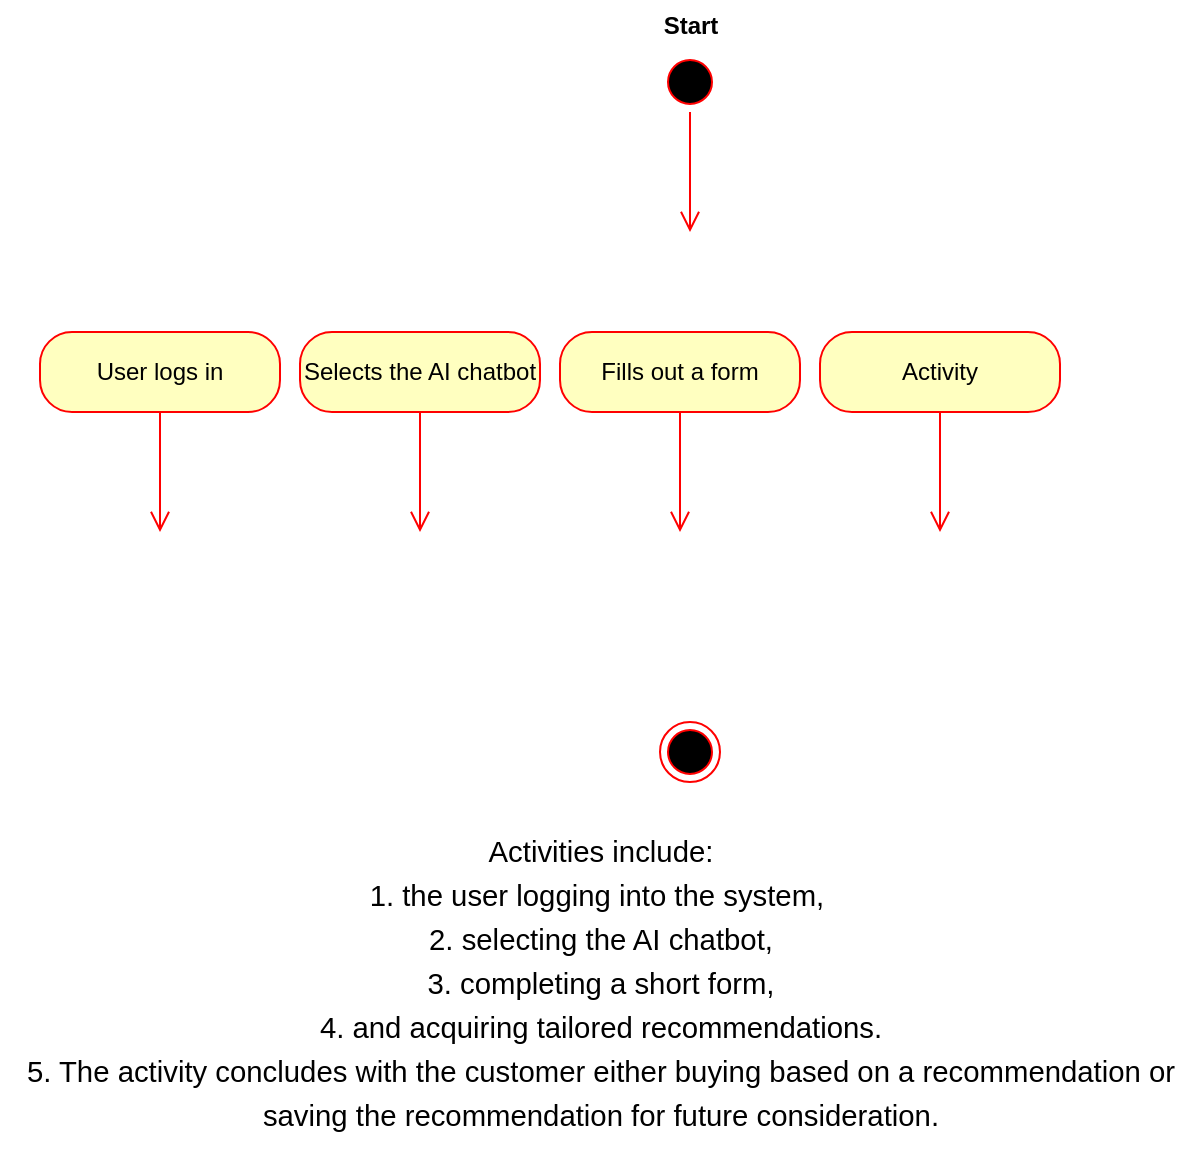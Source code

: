 <mxfile version="27.1.1">
  <diagram name="Page-1" id="KyxQp8voShygl3JnHhZr">
    <mxGraphModel dx="1181" dy="635" grid="1" gridSize="10" guides="1" tooltips="1" connect="1" arrows="1" fold="1" page="1" pageScale="1" pageWidth="850" pageHeight="1100" math="0" shadow="0">
      <root>
        <mxCell id="0" />
        <mxCell id="1" parent="0" />
        <mxCell id="4iAJ_tE6mHnHZplQDNx6-1" value="" style="ellipse;html=1;shape=endState;fillColor=#000000;strokeColor=#ff0000;" vertex="1" parent="1">
          <mxGeometry x="410" y="535" width="30" height="30" as="geometry" />
        </mxCell>
        <mxCell id="4iAJ_tE6mHnHZplQDNx6-2" value="" style="ellipse;html=1;shape=startState;fillColor=#000000;strokeColor=#ff0000;" vertex="1" parent="1">
          <mxGeometry x="410" y="200" width="30" height="30" as="geometry" />
        </mxCell>
        <mxCell id="4iAJ_tE6mHnHZplQDNx6-3" value="" style="edgeStyle=orthogonalEdgeStyle;html=1;verticalAlign=bottom;endArrow=open;endSize=8;strokeColor=#ff0000;rounded=0;" edge="1" source="4iAJ_tE6mHnHZplQDNx6-2" parent="1">
          <mxGeometry relative="1" as="geometry">
            <mxPoint x="425" y="290" as="targetPoint" />
          </mxGeometry>
        </mxCell>
        <mxCell id="4iAJ_tE6mHnHZplQDNx6-5" value="Start" style="text;align=center;fontStyle=1;verticalAlign=middle;spacingLeft=3;spacingRight=3;strokeColor=none;rotatable=0;points=[[0,0.5],[1,0.5]];portConstraint=eastwest;html=1;" vertex="1" parent="1">
          <mxGeometry x="385" y="174" width="80" height="26" as="geometry" />
        </mxCell>
        <mxCell id="4iAJ_tE6mHnHZplQDNx6-6" value="User logs in" style="rounded=1;whiteSpace=wrap;html=1;arcSize=40;fontColor=#000000;fillColor=#ffffc0;strokeColor=#ff0000;" vertex="1" parent="1">
          <mxGeometry x="100" y="340" width="120" height="40" as="geometry" />
        </mxCell>
        <mxCell id="4iAJ_tE6mHnHZplQDNx6-7" value="" style="edgeStyle=orthogonalEdgeStyle;html=1;verticalAlign=bottom;endArrow=open;endSize=8;strokeColor=#ff0000;rounded=0;" edge="1" source="4iAJ_tE6mHnHZplQDNx6-6" parent="1">
          <mxGeometry relative="1" as="geometry">
            <mxPoint x="160" y="440" as="targetPoint" />
          </mxGeometry>
        </mxCell>
        <mxCell id="4iAJ_tE6mHnHZplQDNx6-10" value="Selects the AI chatbot" style="rounded=1;whiteSpace=wrap;html=1;arcSize=40;fontColor=#000000;fillColor=#ffffc0;strokeColor=#ff0000;" vertex="1" parent="1">
          <mxGeometry x="230" y="340" width="120" height="40" as="geometry" />
        </mxCell>
        <mxCell id="4iAJ_tE6mHnHZplQDNx6-11" value="" style="edgeStyle=orthogonalEdgeStyle;html=1;verticalAlign=bottom;endArrow=open;endSize=8;strokeColor=#ff0000;rounded=0;" edge="1" parent="1" source="4iAJ_tE6mHnHZplQDNx6-10">
          <mxGeometry relative="1" as="geometry">
            <mxPoint x="290" y="440" as="targetPoint" />
          </mxGeometry>
        </mxCell>
        <mxCell id="4iAJ_tE6mHnHZplQDNx6-12" value="Activity" style="rounded=1;whiteSpace=wrap;html=1;arcSize=40;fontColor=#000000;fillColor=#ffffc0;strokeColor=#ff0000;" vertex="1" parent="1">
          <mxGeometry x="490" y="340" width="120" height="40" as="geometry" />
        </mxCell>
        <mxCell id="4iAJ_tE6mHnHZplQDNx6-13" value="" style="edgeStyle=orthogonalEdgeStyle;html=1;verticalAlign=bottom;endArrow=open;endSize=8;strokeColor=#ff0000;rounded=0;" edge="1" parent="1" source="4iAJ_tE6mHnHZplQDNx6-12">
          <mxGeometry relative="1" as="geometry">
            <mxPoint x="550" y="440" as="targetPoint" />
          </mxGeometry>
        </mxCell>
        <mxCell id="4iAJ_tE6mHnHZplQDNx6-14" value="Fills out a form" style="rounded=1;whiteSpace=wrap;html=1;arcSize=40;fontColor=#000000;fillColor=#ffffc0;strokeColor=#ff0000;" vertex="1" parent="1">
          <mxGeometry x="360" y="340" width="120" height="40" as="geometry" />
        </mxCell>
        <mxCell id="4iAJ_tE6mHnHZplQDNx6-15" value="" style="edgeStyle=orthogonalEdgeStyle;html=1;verticalAlign=bottom;endArrow=open;endSize=8;strokeColor=#ff0000;rounded=0;" edge="1" parent="1" source="4iAJ_tE6mHnHZplQDNx6-14">
          <mxGeometry relative="1" as="geometry">
            <mxPoint x="420" y="440" as="targetPoint" />
          </mxGeometry>
        </mxCell>
        <mxCell id="4iAJ_tE6mHnHZplQDNx6-16" value="&lt;div&gt;&lt;span style=&quot;font-size: 11pt; line-height: 150%; color: black;&quot;&gt;Activities include:&lt;/span&gt;&lt;/div&gt;&lt;div&gt;&lt;span style=&quot;font-size: 11pt; line-height: 150%; color: black;&quot;&gt;1. the user logging into the system,&amp;nbsp;&lt;/span&gt;&lt;/div&gt;&lt;div&gt;&lt;span style=&quot;font-size: 11pt; line-height: 150%; color: black;&quot;&gt;2. &lt;/span&gt;&lt;span style=&quot;font-size: 11pt; line-height: 150%; color: black;&quot;&gt;selecting the AI &lt;/span&gt;&lt;span style=&quot;font-size: 11pt; line-height: 150%; color: black;&quot;&gt;chatbot,&lt;/span&gt;&lt;/div&gt;&lt;div&gt;&lt;span style=&quot;font-size: 11pt; line-height: 150%; color: black;&quot;&gt;&amp;nbsp;3. completing a short form,&amp;nbsp;&lt;/span&gt;&lt;/div&gt;&lt;div&gt;&lt;span style=&quot;font-size: 11pt; line-height: 150%; color: black;&quot;&gt;4. and acquiring tailored recommendations.&lt;/span&gt;&lt;/div&gt;&lt;div&gt;&lt;span style=&quot;font-size: 11pt; line-height: 150%; color: black;&quot;&gt;5. The &lt;/span&gt;&lt;span style=&quot;font-size: 11pt; line-height: 150%; color: black;&quot;&gt;activity concludes with the customer either buying based on a recommendation or&lt;/span&gt;&lt;/div&gt;&lt;span style=&quot;font-size: 11pt; line-height: 150%; color: black;&quot;&gt;saving the recommendation for future consideration.&lt;/span&gt;" style="text;html=1;align=center;verticalAlign=middle;resizable=0;points=[];autosize=1;strokeColor=none;fillColor=none;" vertex="1" parent="1">
          <mxGeometry x="80" y="580" width="600" height="170" as="geometry" />
        </mxCell>
      </root>
    </mxGraphModel>
  </diagram>
</mxfile>

